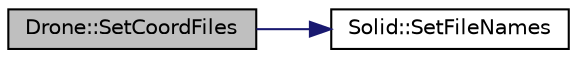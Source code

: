 digraph "Drone::SetCoordFiles"
{
 // LATEX_PDF_SIZE
  edge [fontname="Helvetica",fontsize="10",labelfontname="Helvetica",labelfontsize="10"];
  node [fontname="Helvetica",fontsize="10",shape=record];
  rankdir="LR";
  Node1 [label="Drone::SetCoordFiles",height=0.2,width=0.4,color="black", fillcolor="grey75", style="filled", fontcolor="black",tooltip="Ustal pliki zawierające współrzędne wszystkich elementów drona."];
  Node1 -> Node2 [color="midnightblue",fontsize="10",style="solid",fontname="Helvetica"];
  Node2 [label="Solid::SetFileNames",height=0.2,width=0.4,color="black", fillcolor="white", style="filled",URL="$class_solid.html#ace141dcdd45eb9db7d34be5eced68caf",tooltip="Ustalanie nazw plików zawierających wspólrzędne danej bryły."];
}
